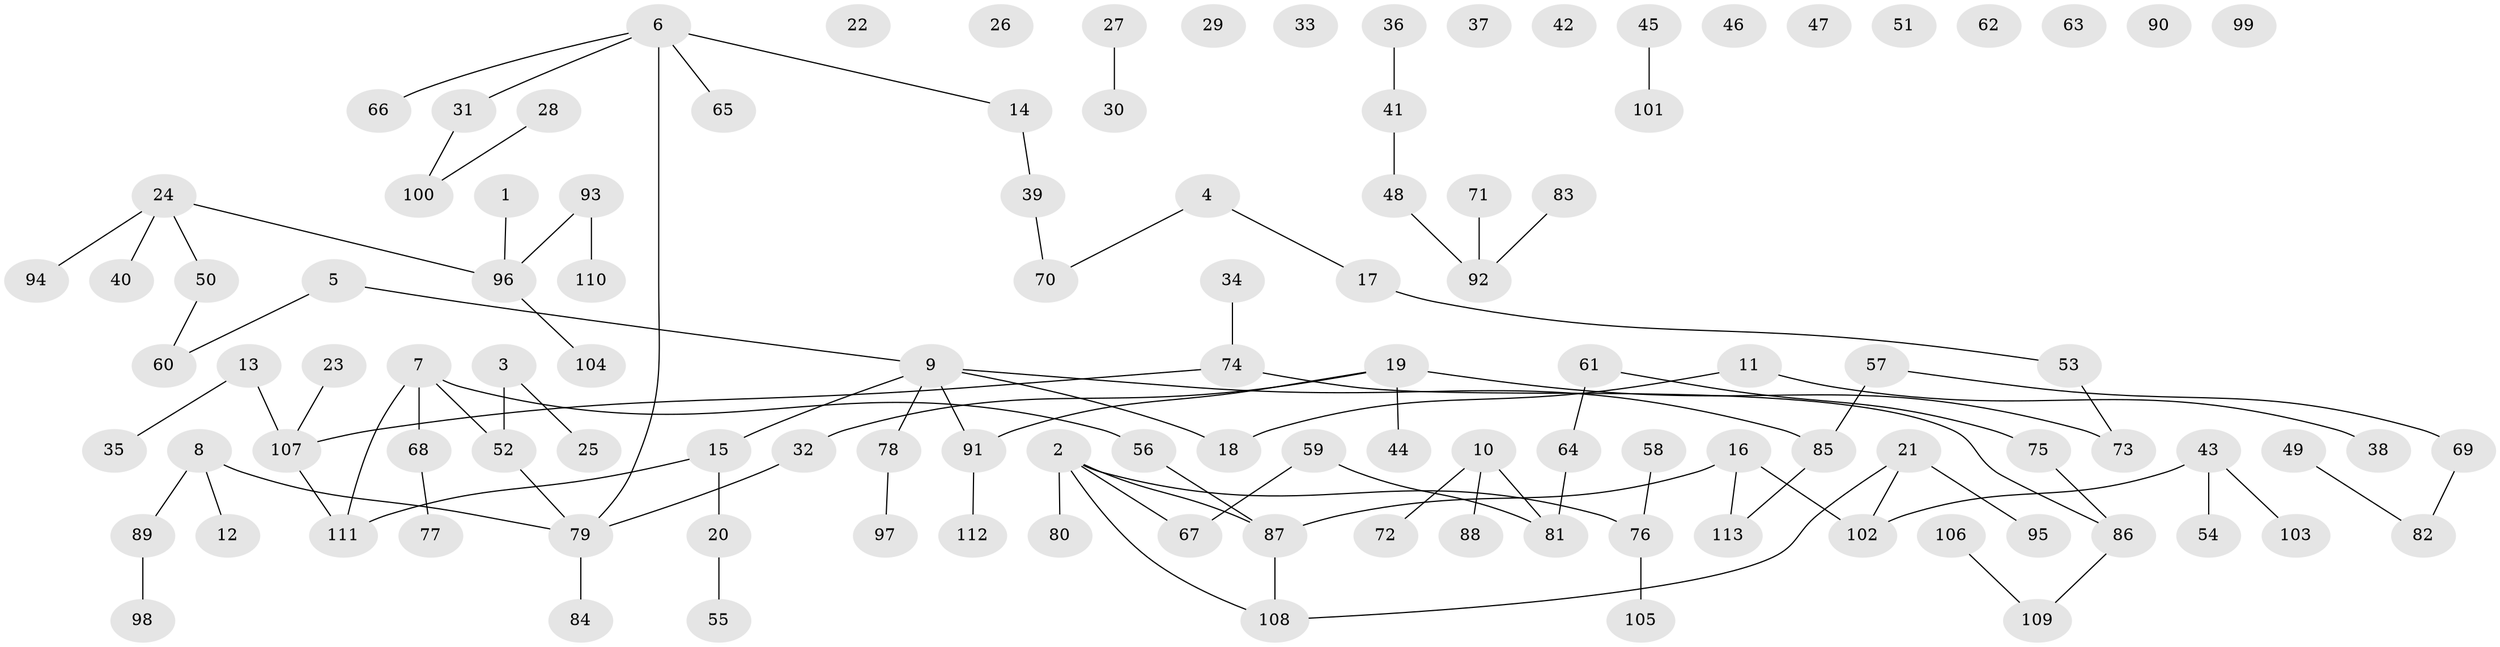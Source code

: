 // Generated by graph-tools (version 1.1) at 2025/49/03/09/25 03:49:04]
// undirected, 113 vertices, 102 edges
graph export_dot {
graph [start="1"]
  node [color=gray90,style=filled];
  1;
  2;
  3;
  4;
  5;
  6;
  7;
  8;
  9;
  10;
  11;
  12;
  13;
  14;
  15;
  16;
  17;
  18;
  19;
  20;
  21;
  22;
  23;
  24;
  25;
  26;
  27;
  28;
  29;
  30;
  31;
  32;
  33;
  34;
  35;
  36;
  37;
  38;
  39;
  40;
  41;
  42;
  43;
  44;
  45;
  46;
  47;
  48;
  49;
  50;
  51;
  52;
  53;
  54;
  55;
  56;
  57;
  58;
  59;
  60;
  61;
  62;
  63;
  64;
  65;
  66;
  67;
  68;
  69;
  70;
  71;
  72;
  73;
  74;
  75;
  76;
  77;
  78;
  79;
  80;
  81;
  82;
  83;
  84;
  85;
  86;
  87;
  88;
  89;
  90;
  91;
  92;
  93;
  94;
  95;
  96;
  97;
  98;
  99;
  100;
  101;
  102;
  103;
  104;
  105;
  106;
  107;
  108;
  109;
  110;
  111;
  112;
  113;
  1 -- 96;
  2 -- 67;
  2 -- 76;
  2 -- 80;
  2 -- 87;
  2 -- 108;
  3 -- 25;
  3 -- 52;
  4 -- 17;
  4 -- 70;
  5 -- 9;
  5 -- 60;
  6 -- 14;
  6 -- 31;
  6 -- 65;
  6 -- 66;
  6 -- 79;
  7 -- 52;
  7 -- 56;
  7 -- 68;
  7 -- 111;
  8 -- 12;
  8 -- 79;
  8 -- 89;
  9 -- 15;
  9 -- 18;
  9 -- 78;
  9 -- 85;
  9 -- 91;
  10 -- 72;
  10 -- 81;
  10 -- 88;
  11 -- 18;
  11 -- 38;
  13 -- 35;
  13 -- 107;
  14 -- 39;
  15 -- 20;
  15 -- 111;
  16 -- 87;
  16 -- 102;
  16 -- 113;
  17 -- 53;
  19 -- 32;
  19 -- 44;
  19 -- 73;
  19 -- 91;
  20 -- 55;
  21 -- 95;
  21 -- 102;
  21 -- 108;
  23 -- 107;
  24 -- 40;
  24 -- 50;
  24 -- 94;
  24 -- 96;
  27 -- 30;
  28 -- 100;
  31 -- 100;
  32 -- 79;
  34 -- 74;
  36 -- 41;
  39 -- 70;
  41 -- 48;
  43 -- 54;
  43 -- 102;
  43 -- 103;
  45 -- 101;
  48 -- 92;
  49 -- 82;
  50 -- 60;
  52 -- 79;
  53 -- 73;
  56 -- 87;
  57 -- 69;
  57 -- 85;
  58 -- 76;
  59 -- 67;
  59 -- 81;
  61 -- 64;
  61 -- 75;
  64 -- 81;
  68 -- 77;
  69 -- 82;
  71 -- 92;
  74 -- 86;
  74 -- 107;
  75 -- 86;
  76 -- 105;
  78 -- 97;
  79 -- 84;
  83 -- 92;
  85 -- 113;
  86 -- 109;
  87 -- 108;
  89 -- 98;
  91 -- 112;
  93 -- 96;
  93 -- 110;
  96 -- 104;
  106 -- 109;
  107 -- 111;
}
